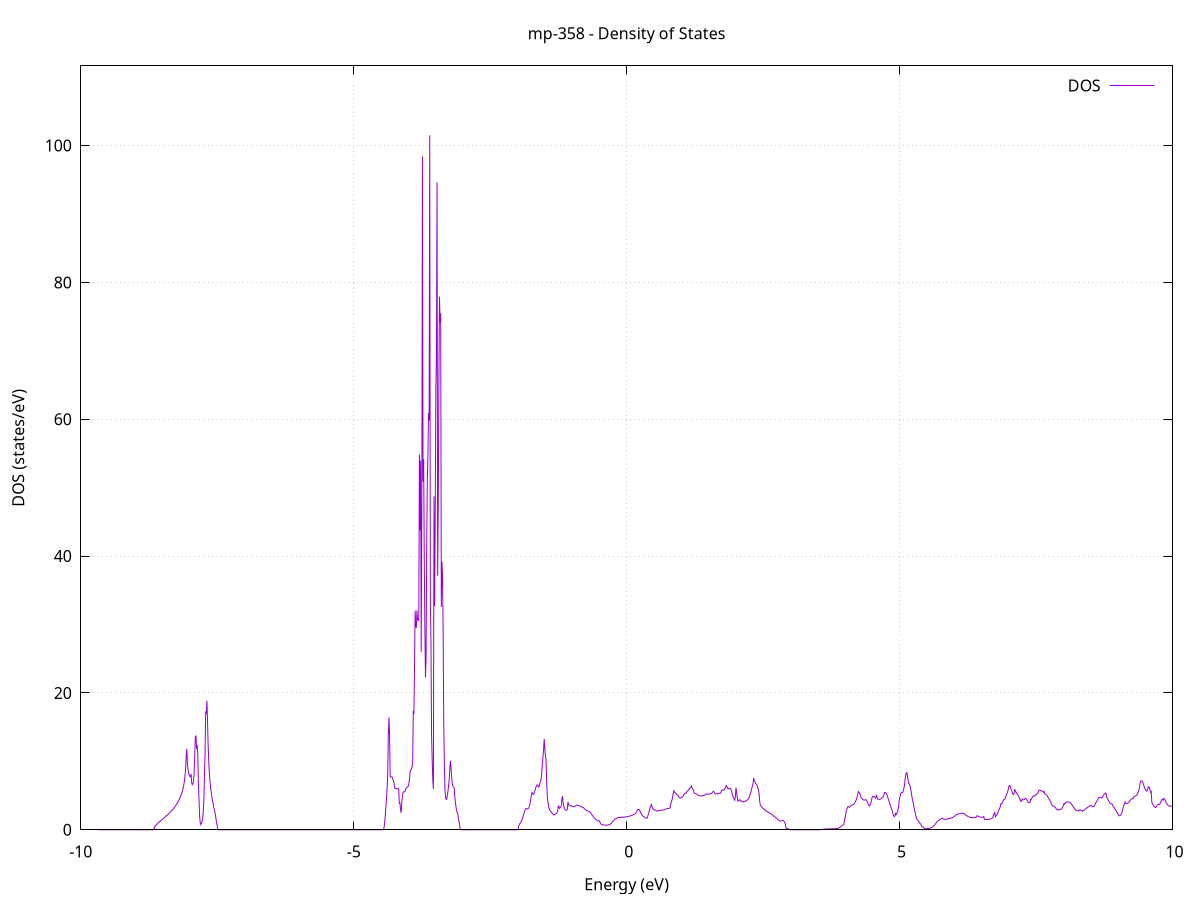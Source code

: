 set title 'mp-358 - Density of States'
set xlabel 'Energy (eV)'
set ylabel 'DOS (states/eV)'
set grid
set xrange [-10:10]
set yrange [0:111.643]
set xzeroaxis lt -1
set terminal png size 800,600
set output 'mp-358_dos_gnuplot.png'
plot '-' using 1:2 with lines title 'DOS'
-9.686100 0.000000
-9.675000 0.000000
-9.663800 0.000000
-9.652700 0.000000
-9.641500 0.000000
-9.630400 0.000000
-9.619200 0.000000
-9.608100 0.000000
-9.596900 0.000000
-9.585800 0.000000
-9.574600 0.000000
-9.563400 0.000000
-9.552300 0.000000
-9.541100 0.000000
-9.530000 0.000000
-9.518800 0.000000
-9.507700 0.000000
-9.496500 0.000000
-9.485400 0.000000
-9.474200 0.000000
-9.463100 0.000000
-9.451900 0.000000
-9.440800 0.000000
-9.429600 0.000000
-9.418400 0.000000
-9.407300 0.000000
-9.396100 0.000000
-9.385000 0.000000
-9.373800 0.000000
-9.362700 0.000000
-9.351500 0.000000
-9.340400 0.000000
-9.329200 0.000000
-9.318100 0.000000
-9.306900 0.000000
-9.295800 0.000000
-9.284600 0.000000
-9.273400 0.000000
-9.262300 0.000000
-9.251100 0.000000
-9.240000 0.000000
-9.228800 0.000000
-9.217700 0.000000
-9.206500 0.000000
-9.195400 0.000000
-9.184200 0.000000
-9.173100 0.000000
-9.161900 0.000000
-9.150800 0.000000
-9.139600 0.000000
-9.128400 0.000000
-9.117300 0.000000
-9.106100 0.000000
-9.095000 0.000000
-9.083800 0.000000
-9.072700 0.000000
-9.061500 0.000000
-9.050400 0.000000
-9.039200 0.000000
-9.028100 0.000000
-9.016900 0.000000
-9.005700 0.000000
-8.994600 0.000000
-8.983400 0.000000
-8.972300 0.000000
-8.961100 0.000000
-8.950000 0.000000
-8.938800 0.000000
-8.927700 0.000000
-8.916500 0.000000
-8.905400 0.000000
-8.894200 0.000000
-8.883100 0.000000
-8.871900 0.000000
-8.860700 0.000000
-8.849600 0.000000
-8.838400 0.000000
-8.827300 0.000000
-8.816100 0.000000
-8.805000 0.000000
-8.793800 0.000000
-8.782700 0.000000
-8.771500 0.000000
-8.760400 0.000000
-8.749200 0.000000
-8.738100 0.000000
-8.726900 0.000000
-8.715700 0.000000
-8.704600 0.000000
-8.693400 0.000000
-8.682300 0.000000
-8.671100 0.000700
-8.660000 0.095200
-8.648800 0.349800
-8.637700 0.573600
-8.626500 0.654200
-8.615400 0.699900
-8.604200 0.810700
-8.593100 0.927200
-8.581900 1.031800
-8.570700 1.111700
-8.559600 1.175600
-8.548400 1.237400
-8.537300 1.308100
-8.526100 1.387000
-8.515000 1.466400
-8.503800 1.546600
-8.492700 1.621300
-8.481500 1.694100
-8.470400 1.775700
-8.459200 1.860500
-8.448100 1.946400
-8.436900 2.030600
-8.425700 2.093300
-8.414600 2.168100
-8.403400 2.242900
-8.392300 2.326100
-8.381100 2.411900
-8.370000 2.501600
-8.358800 2.593200
-8.347700 2.683900
-8.336500 2.774100
-8.325400 2.864400
-8.314200 2.954800
-8.303100 3.075200
-8.291900 3.192500
-8.280700 3.315400
-8.269600 3.437600
-8.258400 3.557100
-8.247300 3.696700
-8.236100 3.841300
-8.225000 3.992300
-8.213800 4.157200
-8.202700 4.331500
-8.191500 4.512700
-8.180400 4.712000
-8.169200 4.934500
-8.158100 5.170300
-8.146900 5.419100
-8.135700 5.720400
-8.124600 6.110700
-8.113400 6.535900
-8.102300 7.090100
-8.091100 7.811000
-8.080000 8.875500
-8.068800 10.785600
-8.057700 11.830700
-8.046500 9.575400
-8.035400 8.833600
-8.024200 8.238100
-8.013100 7.960300
-8.001900 7.800700
-7.990700 7.745100
-7.979600 8.181400
-7.968400 6.835300
-7.957300 6.598800
-7.946100 6.752300
-7.935000 7.064000
-7.923800 8.363600
-7.912700 10.801100
-7.901500 13.577400
-7.890400 13.764100
-7.879200 11.829600
-7.868100 12.365900
-7.856900 11.086600
-7.845700 6.773600
-7.834600 4.516900
-7.823400 2.069700
-7.812300 1.009300
-7.801100 0.753700
-7.790000 0.959200
-7.778800 1.194100
-7.767700 1.528900
-7.756500 2.664200
-7.745400 4.368200
-7.734200 8.032000
-7.723000 11.177500
-7.711900 17.158400
-7.700700 17.053200
-7.689600 18.853700
-7.678400 15.887300
-7.667300 12.423400
-7.656100 10.063800
-7.645000 8.375800
-7.633800 7.189100
-7.622700 6.205700
-7.611500 5.573500
-7.600400 4.922200
-7.589200 4.296800
-7.578000 3.909200
-7.566900 3.386000
-7.555700 3.040300
-7.544600 2.684000
-7.533400 2.150500
-7.522300 1.542900
-7.511100 1.002700
-7.500000 0.504100
-7.488800 0.059000
-7.477700 0.000000
-7.466500 0.000000
-7.455400 0.000000
-7.444200 0.000000
-7.433000 0.000000
-7.421900 0.000000
-7.410700 0.000000
-7.399600 0.000000
-7.388400 0.000000
-7.377300 0.000000
-7.366100 0.000000
-7.355000 0.000000
-7.343800 0.000000
-7.332700 0.000000
-7.321500 0.000000
-7.310400 0.000000
-7.299200 0.000000
-7.288000 0.000000
-7.276900 0.000000
-7.265700 0.000000
-7.254600 0.000000
-7.243400 0.000000
-7.232300 0.000000
-7.221100 0.000000
-7.210000 0.000000
-7.198800 0.000000
-7.187700 0.000000
-7.176500 0.000000
-7.165400 0.000000
-7.154200 0.000000
-7.143000 0.000000
-7.131900 0.000000
-7.120700 0.000000
-7.109600 0.000000
-7.098400 0.000000
-7.087300 0.000000
-7.076100 0.000000
-7.065000 0.000000
-7.053800 0.000000
-7.042700 0.000000
-7.031500 0.000000
-7.020400 0.000000
-7.009200 0.000000
-6.998000 0.000000
-6.986900 0.000000
-6.975700 0.000000
-6.964600 0.000000
-6.953400 0.000000
-6.942300 0.000000
-6.931100 0.000000
-6.920000 0.000000
-6.908800 0.000000
-6.897700 0.000000
-6.886500 0.000000
-6.875400 0.000000
-6.864200 0.000000
-6.853000 0.000000
-6.841900 0.000000
-6.830700 0.000000
-6.819600 0.000000
-6.808400 0.000000
-6.797300 0.000000
-6.786100 0.000000
-6.775000 0.000000
-6.763800 0.000000
-6.752700 0.000000
-6.741500 0.000000
-6.730400 0.000000
-6.719200 0.000000
-6.708000 0.000000
-6.696900 0.000000
-6.685700 0.000000
-6.674600 0.000000
-6.663400 0.000000
-6.652300 0.000000
-6.641100 0.000000
-6.630000 0.000000
-6.618800 0.000000
-6.607700 0.000000
-6.596500 0.000000
-6.585400 0.000000
-6.574200 0.000000
-6.563000 0.000000
-6.551900 0.000000
-6.540700 0.000000
-6.529600 0.000000
-6.518400 0.000000
-6.507300 0.000000
-6.496100 0.000000
-6.485000 0.000000
-6.473800 0.000000
-6.462700 0.000000
-6.451500 0.000000
-6.440400 0.000000
-6.429200 0.000000
-6.418000 0.000000
-6.406900 0.000000
-6.395700 0.000000
-6.384600 0.000000
-6.373400 0.000000
-6.362300 0.000000
-6.351100 0.000000
-6.340000 0.000000
-6.328800 0.000000
-6.317700 0.000000
-6.306500 0.000000
-6.295300 0.000000
-6.284200 0.000000
-6.273000 0.000000
-6.261900 0.000000
-6.250700 0.000000
-6.239600 0.000000
-6.228400 0.000000
-6.217300 0.000000
-6.206100 0.000000
-6.195000 0.000000
-6.183800 0.000000
-6.172700 0.000000
-6.161500 0.000000
-6.150300 0.000000
-6.139200 0.000000
-6.128000 0.000000
-6.116900 0.000000
-6.105700 0.000000
-6.094600 0.000000
-6.083400 0.000000
-6.072300 0.000000
-6.061100 0.000000
-6.050000 0.000000
-6.038800 0.000000
-6.027700 0.000000
-6.016500 0.000000
-6.005300 0.000000
-5.994200 0.000000
-5.983000 0.000000
-5.971900 0.000000
-5.960700 0.000000
-5.949600 0.000000
-5.938400 0.000000
-5.927300 0.000000
-5.916100 0.000000
-5.905000 0.000000
-5.893800 0.000000
-5.882700 0.000000
-5.871500 0.000000
-5.860300 0.000000
-5.849200 0.000000
-5.838000 0.000000
-5.826900 0.000000
-5.815700 0.000000
-5.804600 0.000000
-5.793400 0.000000
-5.782300 0.000000
-5.771100 0.000000
-5.760000 0.000000
-5.748800 0.000000
-5.737700 0.000000
-5.726500 0.000000
-5.715300 0.000000
-5.704200 0.000000
-5.693000 0.000000
-5.681900 0.000000
-5.670700 0.000000
-5.659600 0.000000
-5.648400 0.000000
-5.637300 0.000000
-5.626100 0.000000
-5.615000 0.000000
-5.603800 0.000000
-5.592700 0.000000
-5.581500 0.000000
-5.570300 0.000000
-5.559200 0.000000
-5.548000 0.000000
-5.536900 0.000000
-5.525700 0.000000
-5.514600 0.000000
-5.503400 0.000000
-5.492300 0.000000
-5.481100 0.000000
-5.470000 0.000000
-5.458800 0.000000
-5.447700 0.000000
-5.436500 0.000000
-5.425300 0.000000
-5.414200 0.000000
-5.403000 0.000000
-5.391900 0.000000
-5.380700 0.000000
-5.369600 0.000000
-5.358400 0.000000
-5.347300 0.000000
-5.336100 0.000000
-5.325000 0.000000
-5.313800 0.000000
-5.302700 0.000000
-5.291500 0.000000
-5.280300 0.000000
-5.269200 0.000000
-5.258000 0.000000
-5.246900 0.000000
-5.235700 0.000000
-5.224600 0.000000
-5.213400 0.000000
-5.202300 0.000000
-5.191100 0.000000
-5.180000 0.000000
-5.168800 0.000000
-5.157700 0.000000
-5.146500 0.000000
-5.135300 0.000000
-5.124200 0.000000
-5.113000 0.000000
-5.101900 0.000000
-5.090700 0.000000
-5.079600 0.000000
-5.068400 0.000000
-5.057300 0.000000
-5.046100 0.000000
-5.035000 0.000000
-5.023800 0.000000
-5.012600 0.000000
-5.001500 0.000000
-4.990300 0.000000
-4.979200 0.000000
-4.968000 0.000000
-4.956900 0.000000
-4.945700 0.000000
-4.934600 0.000000
-4.923400 0.000000
-4.912300 0.000000
-4.901100 0.000000
-4.890000 0.000000
-4.878800 0.000000
-4.867600 0.000000
-4.856500 0.000000
-4.845300 0.000000
-4.834200 0.000000
-4.823000 0.000000
-4.811900 0.000000
-4.800700 0.000000
-4.789600 0.000000
-4.778400 0.000000
-4.767300 0.000000
-4.756100 0.000000
-4.745000 0.000000
-4.733800 0.000000
-4.722600 0.000000
-4.711500 0.000000
-4.700300 0.000000
-4.689200 0.000000
-4.678000 0.000000
-4.666900 0.000000
-4.655700 0.000000
-4.644600 0.000000
-4.633400 0.000000
-4.622300 0.000000
-4.611100 0.000000
-4.600000 0.000000
-4.588800 0.000000
-4.577600 0.000000
-4.566500 0.000000
-4.555300 0.000000
-4.544200 0.000000
-4.533000 0.000000
-4.521900 0.000000
-4.510700 0.000000
-4.499600 0.000000
-4.488400 0.000000
-4.477300 0.000000
-4.466100 0.000000
-4.455000 0.000000
-4.443800 0.363700
-4.432600 1.102000
-4.421500 2.072300
-4.410300 3.335800
-4.399200 4.638100
-4.388000 6.096700
-4.376900 8.295500
-4.365700 13.843300
-4.354600 16.441900
-4.343400 13.972000
-4.332300 7.730900
-4.321100 7.732200
-4.310000 7.733500
-4.298800 7.735100
-4.287600 7.490200
-4.276500 7.251800
-4.265300 6.983300
-4.254200 6.377600
-4.243000 6.006300
-4.231900 6.005900
-4.220700 6.005600
-4.209600 6.005400
-4.198400 6.005300
-4.187300 6.005300
-4.176100 6.005300
-4.165000 3.886500
-4.153800 3.927100
-4.142600 2.971200
-4.131500 2.476900
-4.120300 3.927200
-4.109200 4.852500
-4.098000 5.384100
-4.086900 5.558100
-4.075700 5.557500
-4.064600 5.556900
-4.053400 5.724700
-4.042300 6.016800
-4.031100 6.132800
-4.020000 6.217000
-4.008800 6.300900
-3.997600 6.419500
-3.986500 6.893200
-3.975300 7.673400
-3.964200 8.604000
-3.953000 8.772100
-3.941900 8.836900
-3.930700 9.261900
-3.919600 9.947500
-3.908400 17.369700
-3.897300 16.917400
-3.886100 24.069600
-3.875000 32.026800
-3.863800 29.884100
-3.852600 29.513900
-3.841500 32.062900
-3.830300 30.745400
-3.819200 30.861800
-3.808000 30.516200
-3.796900 54.863300
-3.785700 43.759800
-3.774600 53.972300
-3.763400 25.995200
-3.752300 46.486800
-3.741100 98.408100
-3.730000 50.886800
-3.718800 54.153200
-3.707600 39.773700
-3.696500 29.365100
-3.685300 22.259400
-3.674200 25.105300
-3.663000 41.421000
-3.651900 51.064800
-3.640700 54.638400
-3.629600 60.913500
-3.618400 59.813300
-3.607300 101.493200
-3.596100 33.141800
-3.584900 27.511300
-3.573800 13.832400
-3.562600 10.152700
-3.551500 7.180700
-3.540300 5.968600
-3.529200 48.713700
-3.518000 32.675500
-3.506900 45.244900
-3.495700 64.498600
-3.484600 68.983700
-3.473400 94.628700
-3.462300 37.142400
-3.451100 47.637600
-3.439900 64.553700
-3.428800 77.922300
-3.417600 74.118400
-3.406500 75.456100
-3.395300 32.567200
-3.384200 39.173100
-3.373000 37.185700
-3.361900 29.122000
-3.350700 15.705500
-3.339600 9.584000
-3.328400 5.891300
-3.317300 4.736200
-3.306100 4.441900
-3.294900 4.463700
-3.283800 5.133200
-3.272600 5.701000
-3.261500 6.477300
-3.250300 7.401700
-3.239200 8.902500
-3.228000 10.075700
-3.216900 9.078700
-3.205700 7.671100
-3.194600 6.771400
-3.183400 6.337800
-3.172300 6.273100
-3.161100 6.167800
-3.149900 4.927600
-3.138800 4.155200
-3.127600 3.408100
-3.116500 2.882100
-3.105300 2.516900
-3.094200 2.365400
-3.083000 1.636700
-3.071900 1.231000
-3.060700 0.767500
-3.049600 0.061200
-3.038400 0.000000
-3.027300 0.000000
-3.016100 0.000000
-3.004900 0.000000
-2.993800 0.000000
-2.982600 0.000000
-2.971500 0.000000
-2.960300 0.000000
-2.949200 0.000000
-2.938000 0.000000
-2.926900 0.000000
-2.915700 0.000000
-2.904600 0.000000
-2.893400 0.000000
-2.882300 0.000000
-2.871100 0.000000
-2.859900 0.000000
-2.848800 0.000000
-2.837600 0.000000
-2.826500 0.000000
-2.815300 0.000000
-2.804200 0.000000
-2.793000 0.000000
-2.781900 0.000000
-2.770700 0.000000
-2.759600 0.000000
-2.748400 0.000000
-2.737300 0.000000
-2.726100 0.000000
-2.714900 0.000000
-2.703800 0.000000
-2.692600 0.000000
-2.681500 0.000000
-2.670300 0.000000
-2.659200 0.000000
-2.648000 0.000000
-2.636900 0.000000
-2.625700 0.000000
-2.614600 0.000000
-2.603400 0.000000
-2.592300 0.000000
-2.581100 0.000000
-2.569900 0.000000
-2.558800 0.000000
-2.547600 0.000000
-2.536500 0.000000
-2.525300 0.000000
-2.514200 0.000000
-2.503000 0.000000
-2.491900 0.000000
-2.480700 0.000000
-2.469600 0.000000
-2.458400 0.000000
-2.447300 0.000000
-2.436100 0.000000
-2.424900 0.000000
-2.413800 0.000000
-2.402600 0.000000
-2.391500 0.000000
-2.380300 0.000000
-2.369200 0.000000
-2.358000 0.000000
-2.346900 0.000000
-2.335700 0.000000
-2.324600 0.000000
-2.313400 0.000000
-2.302200 0.000000
-2.291100 0.000000
-2.279900 0.000000
-2.268800 0.000000
-2.257600 0.000000
-2.246500 0.000000
-2.235300 0.000000
-2.224200 0.000000
-2.213000 0.000000
-2.201900 0.000000
-2.190700 0.000000
-2.179600 0.000000
-2.168400 0.000000
-2.157200 0.000000
-2.146100 0.000000
-2.134900 0.000000
-2.123800 0.000000
-2.112600 0.000000
-2.101500 0.000000
-2.090300 0.000000
-2.079200 0.000000
-2.068000 0.000000
-2.056900 0.000000
-2.045700 0.000000
-2.034600 0.000000
-2.023400 0.000000
-2.012200 0.000000
-2.001100 0.000000
-1.989900 0.000000
-1.978800 0.514800
-1.967600 0.743300
-1.956500 0.913900
-1.945300 0.967100
-1.934200 1.158300
-1.923000 1.362200
-1.911900 1.581400
-1.900700 1.860100
-1.889600 2.189800
-1.878400 2.455000
-1.867200 2.724300
-1.856100 2.998900
-1.844900 3.100700
-1.833800 3.111000
-1.822600 3.056500
-1.811500 3.065200
-1.800300 3.120800
-1.789200 3.263200
-1.778000 3.528700
-1.766900 3.911600
-1.755700 4.491700
-1.744600 5.056900
-1.733400 5.435300
-1.722200 5.285200
-1.711100 5.170800
-1.699900 5.322700
-1.688800 5.512100
-1.677600 5.753500
-1.666500 6.069300
-1.655300 6.398800
-1.644200 6.526800
-1.633000 6.555000
-1.621900 6.368300
-1.610700 6.245400
-1.599600 6.417800
-1.588400 6.824900
-1.577200 7.070500
-1.566100 7.473900
-1.554900 8.263800
-1.543800 9.633300
-1.532600 10.670100
-1.521500 11.716600
-1.510300 13.308800
-1.499200 11.791600
-1.488000 10.796100
-1.476900 10.264800
-1.465700 7.093700
-1.454600 5.064300
-1.443400 4.112000
-1.432200 3.441200
-1.421100 3.131500
-1.409900 2.912800
-1.398800 2.763600
-1.387600 2.640200
-1.376500 2.520200
-1.365300 2.388800
-1.354200 2.345000
-1.343000 2.219300
-1.331900 2.171900
-1.320700 2.228200
-1.309600 2.263500
-1.298400 2.336100
-1.287200 2.421400
-1.276100 2.519400
-1.264900 2.670100
-1.253800 3.409000
-1.242600 3.486100
-1.231500 3.127500
-1.220300 3.197500
-1.209200 3.295800
-1.198000 3.479800
-1.186900 4.530000
-1.175700 4.910300
-1.164600 4.047500
-1.153400 3.456700
-1.142200 3.198200
-1.131100 3.010700
-1.119900 2.898000
-1.108800 2.856100
-1.097600 2.857600
-1.086500 2.984800
-1.075300 4.082900
-1.064200 3.765100
-1.053000 3.501800
-1.041900 3.502200
-1.030700 3.506300
-1.019500 3.512500
-1.008400 3.487000
-0.997200 3.427700
-0.986100 3.361000
-0.974900 3.365200
-0.963800 3.389600
-0.952600 3.414700
-0.941500 3.465100
-0.930300 3.521900
-0.919200 3.578200
-0.908000 3.606100
-0.896900 3.599000
-0.885700 3.569800
-0.874500 3.532600
-0.863400 3.488400
-0.852200 3.443500
-0.841100 3.401100
-0.829900 3.365800
-0.818800 3.328200
-0.807600 3.277000
-0.796500 3.282500
-0.785300 3.178300
-0.774200 3.082100
-0.763000 2.994500
-0.751900 2.919100
-0.740700 2.856600
-0.729500 2.805700
-0.718400 2.763900
-0.707200 2.718000
-0.696100 2.692100
-0.684900 2.659300
-0.673800 2.592800
-0.662600 2.501200
-0.651500 2.378000
-0.640300 2.242800
-0.629200 2.111500
-0.618000 1.987200
-0.606900 1.872400
-0.595700 1.762400
-0.584500 1.659400
-0.573400 1.569700
-0.562200 1.493600
-0.551100 1.423600
-0.539900 1.362900
-0.528800 1.324000
-0.517600 1.308600
-0.506500 1.315600
-0.495300 1.261700
-0.484200 1.021600
-0.473000 0.854300
-0.461900 0.768400
-0.450700 0.746100
-0.439500 0.728900
-0.428400 0.712200
-0.417200 0.696300
-0.406100 0.684200
-0.394900 0.677200
-0.383800 0.674900
-0.372600 0.677200
-0.361500 0.684100
-0.350300 0.695500
-0.339200 0.711600
-0.328000 0.732300
-0.316900 0.758800
-0.305700 0.797500
-0.294500 0.849500
-0.283400 0.920200
-0.272200 1.025500
-0.261100 1.210500
-0.249900 1.274300
-0.238800 1.295600
-0.227600 1.424900
-0.216500 1.560400
-0.205300 1.607500
-0.194200 1.648400
-0.183000 1.692300
-0.171900 1.734900
-0.160700 1.774900
-0.149500 1.812400
-0.138400 1.814900
-0.127200 1.768800
-0.116100 1.797100
-0.104900 1.824400
-0.093800 1.846700
-0.082600 1.862400
-0.071500 1.807800
-0.060300 1.820300
-0.049200 1.833500
-0.038000 1.848300
-0.026900 1.864800
-0.015700 1.883300
-0.004500 1.903100
0.006600 1.924100
0.017800 1.946500
0.028900 1.965100
0.040100 1.968900
0.051200 1.988200
0.062400 2.014200
0.073500 2.042600
0.084700 2.073700
0.095800 2.107700
0.107000 2.133800
0.118100 2.174300
0.129300 2.218400
0.140500 2.268800
0.151600 2.333000
0.162800 2.411300
0.173900 2.504700
0.185100 2.646600
0.196200 2.868100
0.207400 2.956000
0.218500 2.976300
0.229700 2.954300
0.240800 2.766500
0.252000 2.636300
0.263100 2.419100
0.274300 2.244500
0.285500 2.114300
0.296600 2.018500
0.307800 1.941400
0.318900 1.875000
0.330100 1.815500
0.341200 1.763100
0.352400 1.717300
0.363500 1.691400
0.374700 1.699600
0.385800 1.979400
0.397000 2.258600
0.408200 2.553100
0.419300 2.968100
0.430500 3.194900
0.441600 3.442800
0.452800 3.682400
0.463900 3.379600
0.475100 3.188000
0.486200 3.009600
0.497400 2.919300
0.508500 2.879600
0.519700 2.870800
0.530800 2.862700
0.542000 2.794800
0.553200 2.742200
0.564300 2.730300
0.575500 2.750100
0.586600 2.774800
0.597800 2.802700
0.608900 2.834800
0.620100 2.864400
0.631200 2.856000
0.642400 2.866400
0.653500 2.877400
0.664700 2.865000
0.675800 2.903000
0.687000 2.931800
0.698200 2.972600
0.709300 3.010600
0.720500 3.036400
0.731600 3.057900
0.742800 3.076200
0.753900 3.089300
0.765100 3.099900
0.776200 3.124000
0.787400 3.176800
0.798500 3.257800
0.809700 3.768700
0.820800 4.181700
0.832000 4.372800
0.843200 4.784800
0.854300 5.371900
0.865500 5.709100
0.876600 5.507500
0.887800 5.458400
0.898900 5.312500
0.910100 5.225500
0.921200 5.156600
0.932400 5.076700
0.943500 4.985600
0.954700 4.808300
0.965800 4.694900
0.977000 4.643900
0.988200 4.638800
0.999300 4.665500
1.010500 4.726100
1.021600 4.814900
1.032800 4.930200
1.043900 5.072700
1.055100 5.215600
1.066200 5.326100
1.077400 5.359100
1.088500 5.344900
1.099700 5.542800
1.110800 5.660500
1.122000 5.710400
1.133200 5.796400
1.144300 5.917600
1.155500 6.104300
1.166600 6.110600
1.177800 6.154100
1.188900 6.379300
1.200100 6.103500
1.211200 5.981300
1.222400 5.839300
1.233500 5.478300
1.244700 5.321500
1.255800 5.292800
1.267000 5.265600
1.278200 5.230500
1.289300 5.188200
1.300500 5.071200
1.311600 5.046000
1.322800 5.002100
1.333900 4.970700
1.345100 4.953900
1.356200 4.949100
1.367400 4.966800
1.378500 4.974200
1.389700 4.971800
1.400800 4.991100
1.412000 5.016000
1.423200 5.056800
1.434300 5.100400
1.445500 5.143500
1.456600 5.221200
1.467800 5.219900
1.478900 5.210700
1.490100 5.200400
1.501200 5.200800
1.512400 5.229300
1.523500 5.244100
1.534700 5.268100
1.545800 5.305900
1.557000 5.342200
1.568200 5.432800
1.579300 5.565900
1.590500 5.618100
1.601600 5.507000
1.612800 5.322400
1.623900 5.263000
1.635100 5.236400
1.646200 5.245700
1.657400 5.259200
1.668500 5.279400
1.679700 5.314600
1.690900 5.345000
1.702000 5.339000
1.713200 5.318800
1.724300 5.419600
1.735500 5.634400
1.746600 5.813100
1.757800 5.791300
1.768900 5.761000
1.780100 5.803300
1.791200 5.896700
1.802400 6.051600
1.813500 6.244400
1.824700 6.471200
1.835900 6.320100
1.847000 6.171100
1.858200 5.970200
1.869300 5.985200
1.880500 6.037800
1.891600 6.020600
1.902800 6.000800
1.913900 5.874500
1.925100 5.540100
1.936200 5.107600
1.947400 4.867000
1.958500 4.646200
1.969700 4.463100
1.980900 4.324000
1.992000 4.867900
2.003200 6.144700
2.014300 5.522500
2.025500 4.733700
2.036600 4.207400
2.047800 4.197100
2.058900 4.268300
2.070100 4.410300
2.081200 4.311900
2.092400 4.197300
2.103500 4.152600
2.114700 4.166200
2.125900 4.073600
2.137000 4.085900
2.148200 4.128400
2.159300 4.146500
2.170500 4.165600
2.181600 4.207700
2.192800 4.229300
2.203900 4.305000
2.215100 4.395800
2.226200 4.480100
2.237400 4.609500
2.248500 4.860400
2.259700 5.102600
2.270900 5.383900
2.282000 5.676700
2.293200 6.044100
2.304300 6.441800
2.315500 6.730600
2.326600 7.570800
2.337800 7.205900
2.348900 7.098500
2.360100 6.820100
2.371200 6.680900
2.382400 6.586900
2.393500 6.425200
2.404700 6.078900
2.415900 5.688500
2.427000 5.188900
2.438200 4.096800
2.449300 3.647100
2.460500 3.497300
2.471600 3.363700
2.482800 3.247200
2.493900 3.153000
2.505100 3.111300
2.516200 3.027300
2.527400 2.921500
2.538500 2.838400
2.549700 2.775100
2.560900 2.716700
2.572000 2.661500
2.583200 2.610100
2.594300 2.562500
2.605500 2.517800
2.616600 2.467000
2.627800 2.415300
2.638900 2.366900
2.650100 2.321900
2.661200 2.242600
2.672400 2.161900
2.683500 2.078800
2.694700 1.993200
2.705900 1.938500
2.717000 1.875300
2.728200 1.811700
2.739300 1.742100
2.750500 1.663200
2.761600 1.572100
2.772800 1.483800
2.783900 1.404000
2.795100 1.337700
2.806200 1.288600
2.817400 1.262400
2.828500 1.302000
2.839700 1.324300
2.850900 1.342100
2.862000 1.350800
2.873200 1.314500
2.884300 1.223900
2.895500 1.074400
2.906600 0.888400
2.917800 0.286000
2.928900 0.237500
2.940100 0.190600
2.951200 0.147900
2.962400 0.109600
2.973600 0.075500
2.984700 0.045800
2.995900 0.021500
3.007000 0.006200
3.018200 0.000100
3.029300 0.000000
3.040500 0.000000
3.051600 0.000000
3.062800 0.000000
3.073900 0.000000
3.085100 0.000000
3.096200 0.000000
3.107400 0.000000
3.118600 0.000000
3.129700 0.000000
3.140900 0.000000
3.152000 0.000000
3.163200 0.000000
3.174300 0.000000
3.185500 0.000000
3.196600 0.000000
3.207800 0.000000
3.218900 0.000000
3.230100 0.000000
3.241200 0.000000
3.252400 0.000000
3.263600 0.000000
3.274700 0.000000
3.285900 0.000000
3.297000 0.000000
3.308200 0.000000
3.319300 0.000000
3.330500 0.000000
3.341600 0.000000
3.352800 0.000000
3.363900 0.000000
3.375100 0.000000
3.386200 0.000000
3.397400 0.000000
3.408600 0.000000
3.419700 0.000000
3.430900 0.000000
3.442000 0.000000
3.453200 0.000000
3.464300 0.000000
3.475500 0.000000
3.486600 0.000000
3.497800 0.000000
3.508900 0.000600
3.520100 0.003000
3.531200 0.007200
3.542400 0.013300
3.553600 0.021200
3.564700 0.030900
3.575900 0.042500
3.587000 0.055900
3.598200 0.071100
3.609300 0.080000
3.620500 0.085500
3.631600 0.091400
3.642800 0.097600
3.653900 0.104100
3.665100 0.110100
3.676200 0.115500
3.687400 0.120300
3.698600 0.124500
3.709700 0.128200
3.720900 0.131200
3.732000 0.133700
3.743200 0.135600
3.754300 0.136900
3.765500 0.138400
3.776600 0.143900
3.787800 0.149500
3.798900 0.155300
3.810100 0.161200
3.821200 0.167200
3.832400 0.173400
3.843600 0.179800
3.854700 0.186300
3.865900 0.192900
3.877000 0.199700
3.888200 0.272900
3.899300 0.353200
3.910500 0.404800
3.921600 0.460900
3.932800 0.521400
3.943900 0.586400
3.955100 0.655800
3.966200 0.729800
3.977400 0.808600
3.988600 1.231800
3.999700 1.700600
4.010900 2.193900
4.022000 2.685100
4.033200 3.000700
4.044300 3.251300
4.055500 3.386200
4.066600 3.355400
4.077800 3.278700
4.088900 3.316400
4.100100 3.448500
4.111200 3.531900
4.122400 3.603200
4.133600 3.634400
4.144700 3.652100
4.155900 3.703200
4.167000 3.779700
4.178200 3.922800
4.189300 4.103600
4.200500 4.277100
4.211600 4.498400
4.222800 4.831600
4.233900 5.187100
4.245100 5.594100
4.256200 5.506800
4.267400 5.332900
4.278600 5.116700
4.289700 4.844100
4.300900 4.629800
4.312000 4.549300
4.323200 4.452400
4.334300 4.384900
4.345500 4.346500
4.356600 4.332400
4.367800 4.368500
4.378900 4.411600
4.390100 4.371100
4.401300 4.207100
4.412400 4.007200
4.423600 3.791200
4.434700 3.598800
4.445900 3.460100
4.457000 3.596200
4.468200 3.805200
4.479300 4.078500
4.490500 4.525500
4.501600 4.839300
4.512800 4.875100
4.523900 4.810500
4.535100 4.864000
4.546300 4.773300
4.557400 4.627100
4.568600 4.744500
4.579700 4.978200
4.590900 4.620700
4.602000 4.475000
4.613200 4.472500
4.624300 4.448500
4.635500 4.435700
4.646600 4.462400
4.657800 4.529600
4.668900 4.611500
4.680100 4.696600
4.691300 4.781100
4.702400 4.874200
4.713600 5.081600
4.724700 5.454500
4.735900 5.448900
4.747000 5.406200
4.758200 5.272500
4.769300 5.076100
4.780500 4.852900
4.791600 4.518800
4.802800 4.264100
4.813900 4.005100
4.825100 3.712400
4.836300 3.441200
4.847400 3.190200
4.858600 2.946700
4.869700 2.656400
4.880900 2.300000
4.892000 2.035000
4.903200 1.938700
4.914300 1.987400
4.925500 2.462700
4.936600 2.200200
4.947800 2.313100
4.958900 2.562100
4.970100 2.871000
4.981300 3.348300
4.992400 4.253900
5.003600 4.740200
5.014700 4.995200
5.025900 5.371400
5.037000 5.432300
5.048200 5.424500
5.059300 5.484100
5.070500 5.746900
5.081600 6.163500
5.092800 6.693800
5.103900 7.527100
5.115100 8.125900
5.126300 8.352500
5.137400 8.308700
5.148600 7.584800
5.159700 7.132500
5.170900 6.743800
5.182000 6.647200
5.193200 6.375600
5.204300 5.956800
5.215500 5.397100
5.226600 4.821600
5.237800 4.324300
5.248900 3.974200
5.260100 3.531000
5.271300 3.061100
5.282400 2.634200
5.293600 2.178300
5.304700 1.810800
5.315900 1.575000
5.327000 1.422800
5.338200 1.317300
5.349300 1.204800
5.360500 1.088700
5.371600 0.970400
5.382800 0.849900
5.393900 0.727100
5.405100 0.493800
5.416300 0.458700
5.427400 0.417600
5.438600 0.347100
5.449700 0.255100
5.460900 0.192100
5.472000 0.144200
5.483200 0.090200
5.494300 0.185100
5.505500 0.202600
5.516600 0.186900
5.527800 0.192000
5.538900 0.194600
5.550100 0.202100
5.561300 0.224400
5.572400 0.264900
5.583600 0.325300
5.594700 0.393400
5.605900 0.447700
5.617000 0.510600
5.628200 0.584800
5.639300 0.673500
5.650500 0.776800
5.661600 0.894900
5.672800 1.027800
5.684000 1.138300
5.695100 1.226900
5.706300 1.305800
5.717400 1.380200
5.728600 1.451400
5.739700 1.519200
5.750900 1.579100
5.762000 1.628000
5.773200 1.673400
5.784300 1.701600
5.795500 1.630100
5.806600 1.571700
5.817800 1.540000
5.829000 1.523300
5.840100 1.521000
5.851300 1.532400
5.862400 1.552200
5.873600 1.575800
5.884700 1.601500
5.895900 1.625600
5.907000 1.644800
5.918200 1.663400
5.929300 1.684800
5.940500 1.708700
5.951600 1.734100
5.962800 1.765300
5.974000 1.808500
5.985100 1.859400
5.996300 1.918100
6.007400 1.984600
6.018600 2.062100
6.029700 2.149400
6.040900 2.240500
6.052000 2.276600
6.063200 2.290200
6.074300 2.310500
6.085500 2.337500
6.096600 2.355900
6.107800 2.365600
6.119000 2.376900
6.130100 2.398700
6.141300 2.415100
6.152400 2.413800
6.163600 2.402600
6.174700 2.371500
6.185900 2.346000
6.197000 2.267200
6.208200 2.170700
6.219300 2.110500
6.230500 2.054100
6.241600 1.996200
6.252800 1.944200
6.264000 1.898400
6.275100 1.858600
6.286300 1.825000
6.297400 1.802900
6.308600 1.789600
6.319700 1.785800
6.330900 1.780600
6.342000 1.773900
6.353200 1.767900
6.364300 1.768400
6.375500 1.771000
6.386600 1.774500
6.397800 1.791000
6.409000 1.932500
6.420100 2.059800
6.431300 2.023700
6.442400 1.974600
6.453600 1.930600
6.464700 1.889700
6.475900 1.855300
6.487000 1.829300
6.498200 1.820100
6.509300 1.823900
6.520500 1.841600
6.531600 1.873400
6.542800 1.951300
6.554000 1.513300
6.565100 1.506000
6.576300 1.501100
6.587400 1.498600
6.598600 1.498300
6.609700 1.500300
6.620900 1.504500
6.632000 1.511000
6.643200 1.519700
6.654300 1.541600
6.665500 1.574100
6.676600 1.610200
6.687800 1.649700
6.699000 1.703700
6.710100 1.807200
6.721300 2.161800
6.732400 2.349000
6.743600 2.528500
6.754700 1.907800
6.765900 2.021800
6.777000 2.153200
6.788200 2.297700
6.799300 2.482200
6.810500 2.714000
6.821600 2.934500
6.832800 3.135300
6.844000 3.332800
6.855100 3.812800
6.866300 3.783700
6.877400 3.890300
6.888600 4.018000
6.899700 4.322500
6.910900 4.407000
6.922000 4.393300
6.933200 4.590800
6.944300 4.826900
6.955500 5.041900
6.966600 5.268300
6.977800 5.534700
6.989000 5.807000
7.000100 6.254400
7.011300 6.490800
7.022400 6.463700
7.033600 6.196100
7.044700 5.883900
7.055900 5.650000
7.067000 5.358400
7.078200 5.185700
7.089300 5.172600
7.100500 5.418900
7.111700 5.944700
7.122800 5.576700
7.134000 5.504700
7.145100 5.337400
7.156300 5.209800
7.167400 5.061100
7.178600 4.914200
7.189700 4.764400
7.200900 4.555000
7.212000 4.328100
7.223200 4.127900
7.234300 4.207800
7.245500 4.497300
7.256700 4.371000
7.267800 4.371600
7.279000 4.392400
7.290100 4.452500
7.301300 4.576700
7.312400 4.546200
7.323600 4.470500
7.334700 4.318100
7.345900 4.148300
7.357000 4.006400
7.368200 3.955800
7.379300 3.980400
7.390500 4.041400
7.401700 4.458000
7.412800 4.435700
7.424000 4.610200
7.435100 4.769500
7.446300 4.904400
7.457400 4.961500
7.468600 4.919100
7.479700 4.953000
7.490900 5.055600
7.502000 5.149600
7.513200 5.224500
7.524300 5.326800
7.535500 5.426700
7.546700 5.602700
7.557800 5.800100
7.569000 5.779200
7.580100 5.726800
7.591300 5.693000
7.602400 5.691400
7.613600 5.674100
7.624700 5.594000
7.635900 5.475300
7.647000 5.614000
7.658200 5.289900
7.669300 5.181500
7.680500 5.128300
7.691700 5.095800
7.702800 4.968000
7.714000 4.786900
7.725100 4.667300
7.736300 4.522100
7.747400 4.384400
7.758600 4.265800
7.769700 4.073700
7.780900 3.769000
7.792000 3.570400
7.803200 3.470600
7.814300 3.482500
7.825500 3.453400
7.836700 3.399600
7.847800 3.308900
7.859000 3.211500
7.870100 3.063800
7.881300 2.932200
7.892400 2.896200
7.903600 2.905700
7.914700 2.914200
7.925900 2.918700
7.937000 2.937500
7.948200 2.967900
7.959300 3.000400
7.970500 3.065900
7.981700 3.183800
7.992800 3.358800
8.004000 3.736000
8.015100 3.853500
8.026300 3.738500
8.037400 3.883000
8.048600 3.995100
8.059700 4.086500
8.070900 4.099200
8.082000 4.070400
8.093200 4.049700
8.104300 4.036700
8.115500 4.014500
8.126700 3.954800
8.137800 3.838000
8.149000 3.724700
8.160100 3.612500
8.171300 3.494600
8.182400 3.369300
8.193600 3.236100
8.204700 3.092200
8.215900 2.968100
8.227000 2.871700
8.238200 2.797800
8.249300 2.750200
8.260500 2.761200
8.271700 2.816700
8.282800 2.834800
8.294000 2.883500
8.305100 2.883300
8.316300 2.869000
8.327400 2.830100
8.338600 2.815500
8.349700 2.703700
8.360900 2.765400
8.372000 2.830900
8.383200 2.892100
8.394400 2.956500
8.405500 3.023700
8.416700 3.093900
8.427800 3.166000
8.439000 3.250300
8.450100 3.319300
8.461300 3.343000
8.472400 3.406400
8.483600 3.500500
8.494700 3.551000
8.505900 3.528200
8.517000 3.489800
8.528200 3.484900
8.539400 3.354600
8.550500 3.393700
8.561700 3.444100
8.572800 3.502300
8.584000 3.791500
8.595100 3.977300
8.606300 4.066200
8.617400 4.226200
8.628600 4.390800
8.639700 4.575200
8.650900 4.687700
8.662000 4.707300
8.673200 4.686800
8.684400 4.690700
8.695500 4.667400
8.706700 4.641800
8.717800 4.719000
8.729000 5.008700
8.740100 5.117100
8.751300 5.202800
8.762400 5.326700
8.773600 5.374600
8.784700 5.292400
8.795900 4.715800
8.807000 4.581800
8.818200 4.390100
8.829400 4.235000
8.840500 4.091400
8.851700 3.932800
8.862800 3.821300
8.874000 3.809900
8.885100 3.788100
8.896300 3.729400
8.907400 3.498200
8.918600 3.312100
8.929700 3.261300
8.940900 3.071800
8.952000 2.983500
8.963200 2.842800
8.974400 2.686600
8.985500 2.520900
8.996700 2.337800
9.007800 2.161800
9.019000 2.077300
9.030100 2.043000
9.041300 2.070300
9.052400 2.156200
9.063600 2.316100
9.074700 2.537800
9.085900 2.837200
9.097000 3.287600
9.108200 3.571700
9.119400 3.777800
9.130500 4.074800
9.141700 3.919100
9.152800 3.846500
9.164000 3.846800
9.175100 3.871600
9.186300 3.930500
9.197400 4.005900
9.208600 4.096400
9.219700 4.237900
9.230900 4.362500
9.242000 4.450600
9.253200 4.511000
9.264400 4.557900
9.275500 4.539600
9.286700 4.743700
9.297800 4.863500
9.309000 4.894300
9.320100 4.914400
9.331300 4.998000
9.342400 5.063400
9.353600 5.175300
9.364700 5.364100
9.375900 5.598800
9.387000 5.883900
9.398200 6.407000
9.409400 6.904100
9.420500 7.127200
9.431700 7.135900
9.442800 7.156100
9.454000 6.924300
9.465100 6.698300
9.476300 6.427800
9.487400 6.169900
9.498600 5.961400
9.509700 5.809100
9.520900 5.697500
9.532000 5.628300
9.543200 5.820700
9.554400 6.137400
9.565500 6.300600
9.576700 6.146800
9.587800 5.786200
9.599000 5.470500
9.610100 5.584900
9.621300 4.022300
9.632400 3.796400
9.643600 3.650800
9.654700 3.519500
9.665900 3.401500
9.677100 3.296900
9.688200 3.227400
9.699400 3.313200
9.710500 3.500700
9.721700 3.625200
9.732800 3.651200
9.744000 3.714800
9.755100 3.696400
9.766300 3.755400
9.777400 3.931900
9.788600 4.159500
9.799700 4.337800
9.810900 4.466000
9.822100 4.381700
9.833200 4.340600
9.844400 4.597700
9.855500 4.463900
9.866700 4.276700
9.877800 4.057400
9.889000 3.885600
9.900100 3.770800
9.911300 3.647700
9.922400 3.542700
9.933600 3.473800
9.944700 3.455300
9.955900 3.449400
9.967100 3.455800
9.978200 3.472000
9.989400 3.431900
10.000500 3.392500
10.011700 3.400000
10.022800 3.408300
10.034000 3.406500
10.045100 3.393900
10.056300 3.371700
10.067400 3.355600
10.078600 3.369000
10.089700 3.393300
10.100900 3.348100
10.112100 3.345800
10.123200 3.363800
10.134400 3.376000
10.145500 3.383600
10.156700 3.387500
10.167800 3.399300
10.179000 3.445800
10.190100 3.454300
10.201300 3.466500
10.212400 3.447200
10.223600 3.423900
10.234700 3.410200
10.245900 3.428400
10.257100 3.439000
10.268200 3.436200
10.279400 3.427700
10.290500 3.414900
10.301700 3.396800
10.312800 3.375700
10.324000 3.355700
10.335100 3.340300
10.346300 3.330200
10.357400 3.319900
10.368600 3.310300
10.379700 3.289200
10.390900 3.253300
10.402100 3.233400
10.413200 3.198700
10.424400 3.159200
10.435500 3.079800
10.446700 3.050500
10.457800 3.042500
10.469000 3.040200
10.480100 3.028400
10.491300 3.027900
10.502400 3.018500
10.513600 3.001200
10.524700 3.025900
10.535900 3.001800
10.547100 3.007100
10.558200 2.993800
10.569400 2.958100
10.580500 2.899600
10.591700 2.821100
10.602800 2.769500
10.614000 2.711000
10.625100 2.641900
10.636300 2.562300
10.647400 2.473500
10.658600 2.377200
10.669700 2.317500
10.680900 2.399700
10.692100 2.409200
10.703200 2.430800
10.714400 2.384600
10.725500 2.403800
10.736700 2.425700
10.747800 2.484300
10.759000 2.520400
10.770100 2.555300
10.781300 2.584100
10.792400 2.623600
10.803600 2.671100
10.814700 2.724600
10.825900 2.812300
10.837100 2.912900
10.848200 2.869800
10.859400 2.705700
10.870500 2.530700
10.881700 2.460800
10.892800 2.435900
10.904000 2.418500
10.915100 2.402200
10.926300 2.386500
10.937400 2.371000
10.948600 2.353000
10.959700 2.334400
10.970900 2.315200
10.982100 2.295500
10.993200 2.277000
11.004400 2.266300
11.015500 2.265800
11.026700 2.277400
11.037800 2.287500
11.049000 2.292300
11.060100 2.293000
11.071300 2.287800
11.082400 2.274600
11.093600 2.267400
11.104800 2.258400
11.115900 2.363000
11.127100 2.423400
11.138200 2.475700
11.149400 2.519500
11.160500 2.555100
11.171700 2.591300
11.182800 2.602300
11.194000 2.573600
11.205100 2.525400
11.216300 2.416100
11.227400 2.325700
11.238600 2.234600
11.249800 2.142900
11.260900 2.050900
11.272100 1.981700
11.283200 1.959600
11.294400 1.890700
11.305500 1.777800
11.316700 1.826900
11.327800 1.944000
11.339000 2.200600
11.350100 2.581600
11.361300 3.021400
11.372400 3.364400
11.383600 3.698400
11.394800 4.074100
11.405900 4.428300
11.417100 4.731700
11.428200 4.554600
11.439400 4.222900
11.450500 3.820400
11.461700 3.338500
11.472800 2.829100
11.484000 2.146200
11.495100 1.631000
11.506300 1.146400
11.517400 0.753100
11.528600 0.480000
11.539800 0.307500
11.550900 0.191200
11.562100 0.119100
11.573200 0.068000
11.584400 0.031100
11.595500 0.008500
11.606700 0.000100
11.617800 0.000000
11.629000 0.000000
11.640100 0.000000
11.651300 0.000000
11.662400 0.000000
11.673600 0.000000
11.684800 0.000000
11.695900 0.000000
11.707100 0.000000
11.718200 0.000000
11.729400 0.000000
11.740500 0.000000
11.751700 0.000000
11.762800 0.000000
11.774000 0.000000
11.785100 0.000000
11.796300 0.000000
11.807400 0.000000
11.818600 0.000000
11.829800 0.000000
11.840900 0.000000
11.852100 0.000000
11.863200 0.000000
11.874400 0.000000
11.885500 0.000000
11.896700 0.000000
11.907800 0.000000
11.919000 0.000000
11.930100 0.000000
11.941300 0.000000
11.952400 0.000000
11.963600 0.000000
11.974800 0.000000
11.985900 0.000000
11.997100 0.000000
12.008200 0.000000
12.019400 0.000000
12.030500 0.000000
12.041700 0.000000
12.052800 0.000000
12.064000 0.000000
12.075100 0.000000
12.086300 0.000000
12.097400 0.000000
12.108600 0.000000
12.119800 0.000000
12.130900 0.000000
12.142100 0.000000
12.153200 0.000000
12.164400 0.000000
12.175500 0.000000
12.186700 0.000000
12.197800 0.000000
12.209000 0.000000
12.220100 0.000000
12.231300 0.000000
12.242400 0.000000
12.253600 0.000000
12.264800 0.000000
12.275900 0.000000
12.287100 0.000000
12.298200 0.000000
12.309400 0.000000
12.320500 0.000000
12.331700 0.000000
12.342800 0.000000
12.354000 0.000000
12.365100 0.000000
12.376300 0.000000
12.387500 0.000000
12.398600 0.000000
12.409800 0.000000
12.420900 0.000000
12.432100 0.000000
12.443200 0.000000
12.454400 0.000000
12.465500 0.000000
12.476700 0.000000
12.487800 0.000000
12.499000 0.000000
12.510100 0.000000
12.521300 0.000000
12.532500 0.000000
12.543600 0.000000
12.554800 0.000000
12.565900 0.000000
12.577100 0.000000
12.588200 0.000000
12.599400 0.000000
12.610500 0.000000
12.621700 0.000000
e
